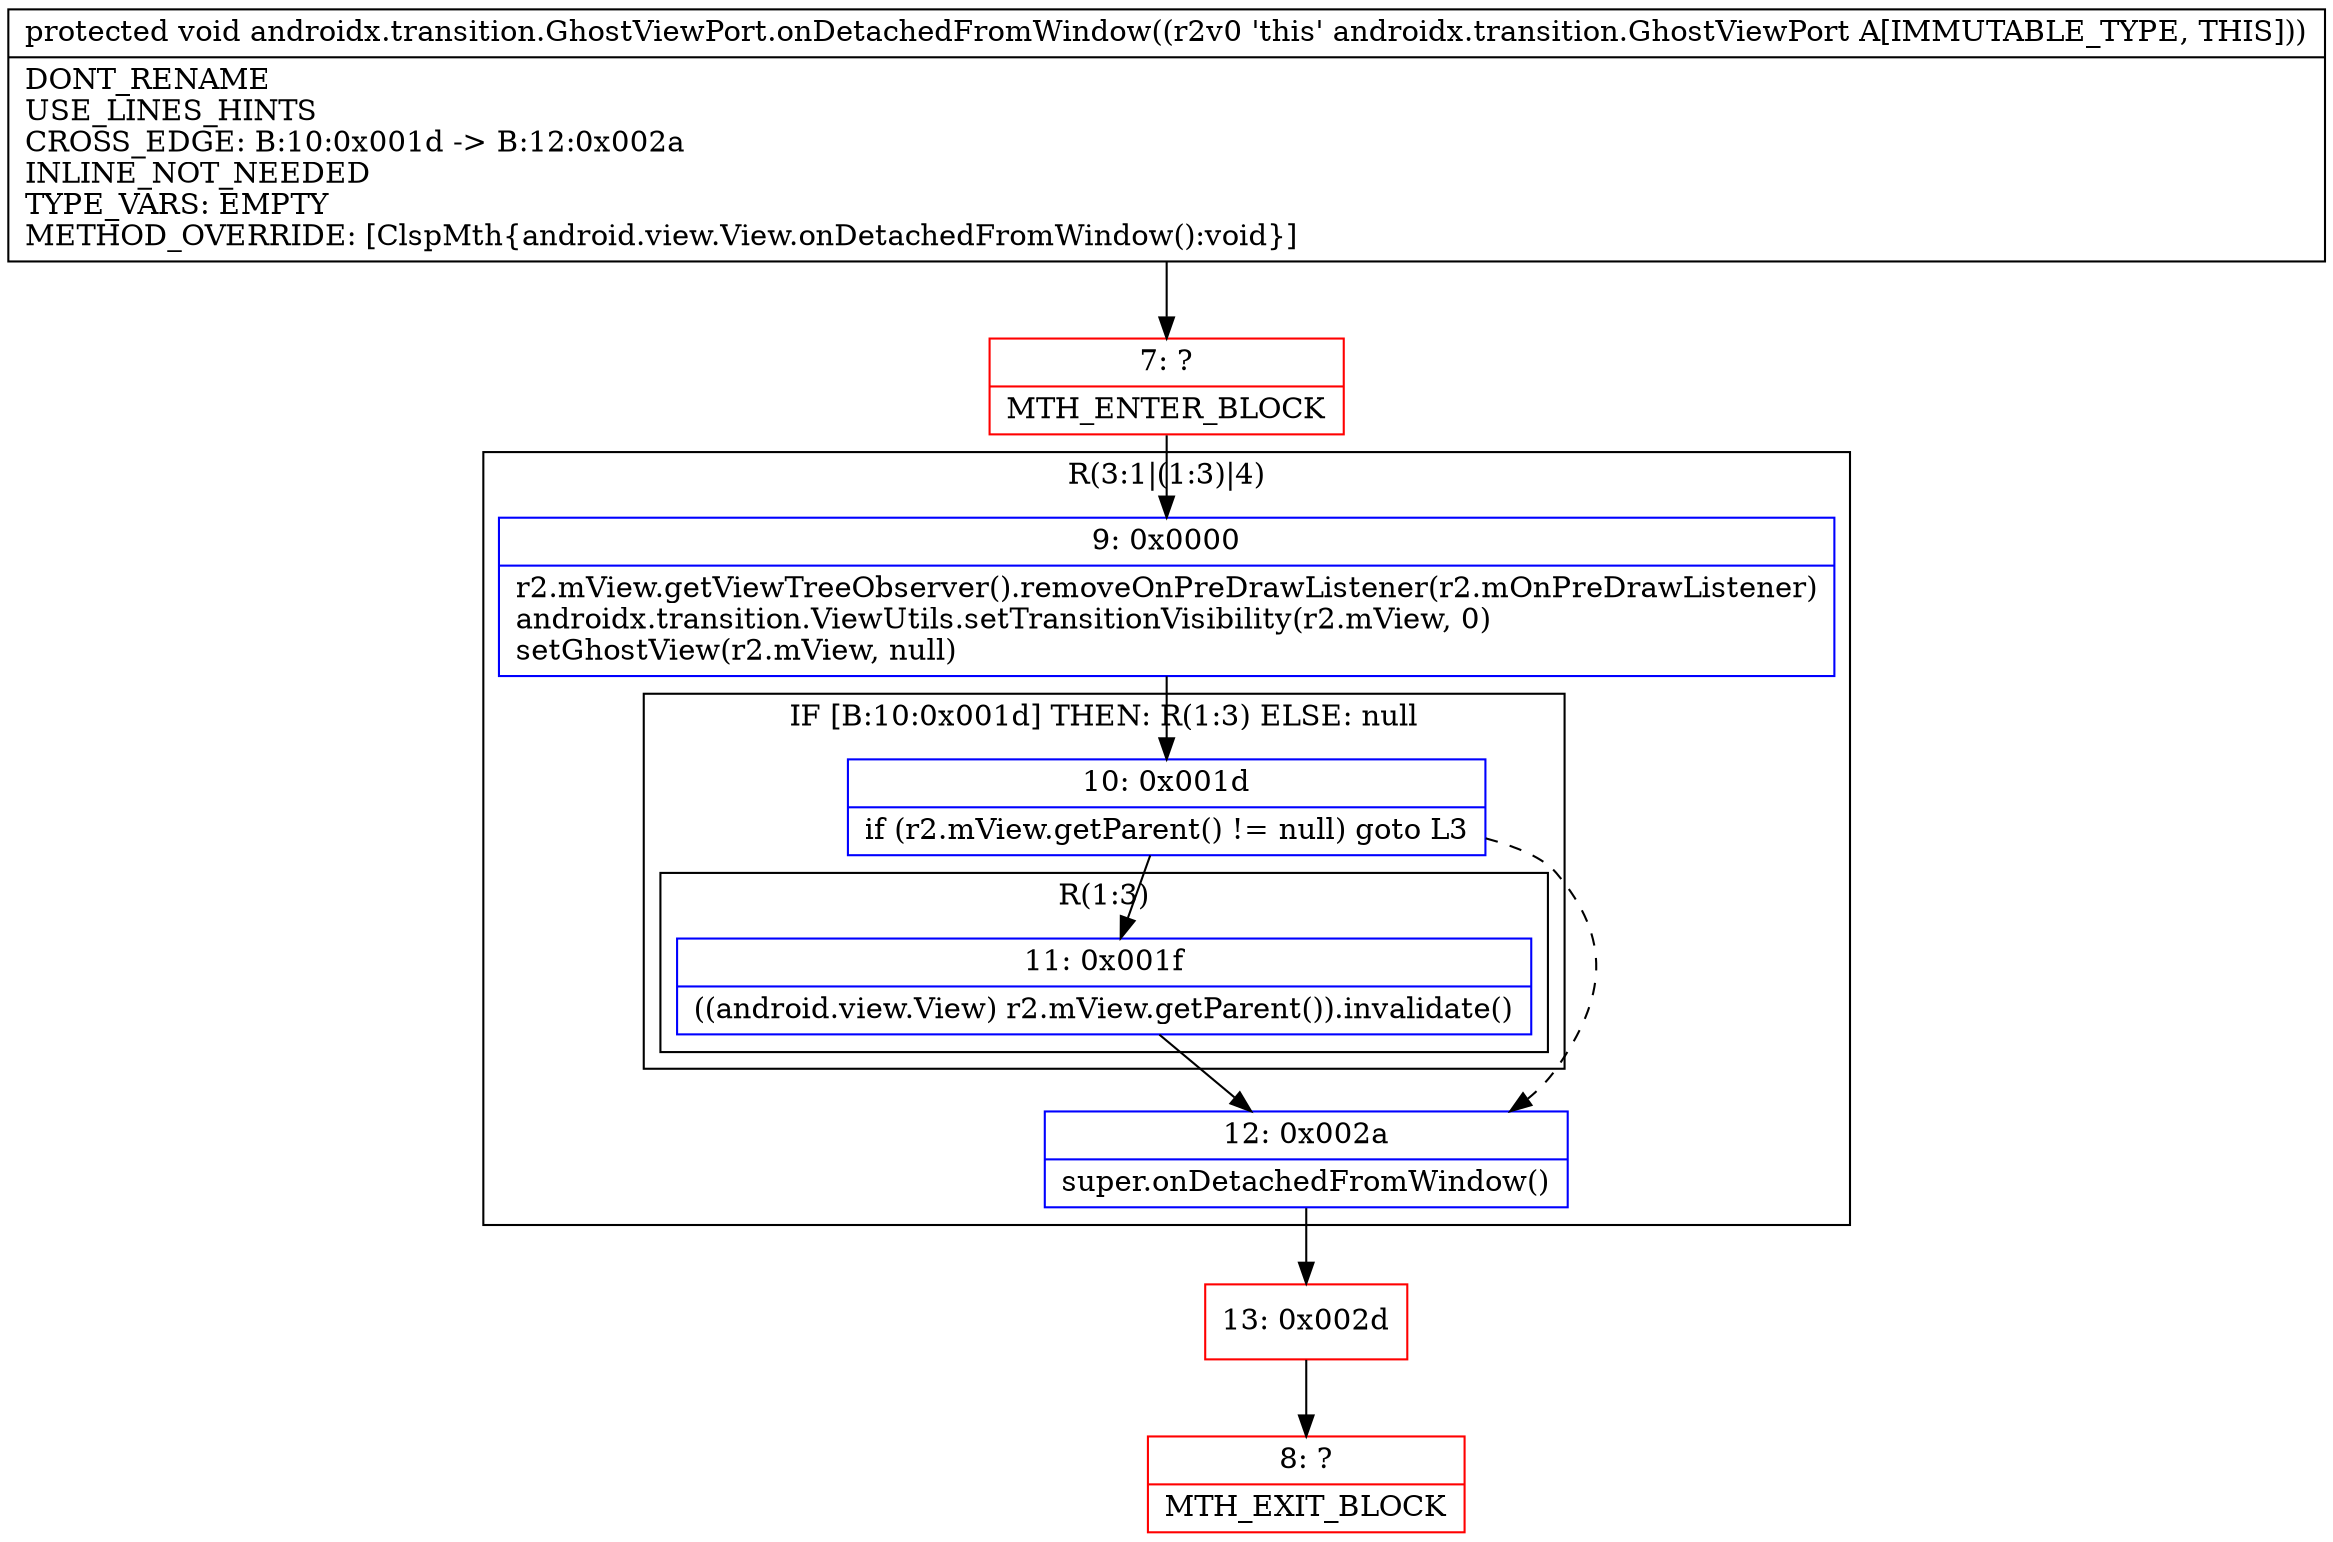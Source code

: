 digraph "CFG forandroidx.transition.GhostViewPort.onDetachedFromWindow()V" {
subgraph cluster_Region_1376301646 {
label = "R(3:1|(1:3)|4)";
node [shape=record,color=blue];
Node_9 [shape=record,label="{9\:\ 0x0000|r2.mView.getViewTreeObserver().removeOnPreDrawListener(r2.mOnPreDrawListener)\landroidx.transition.ViewUtils.setTransitionVisibility(r2.mView, 0)\lsetGhostView(r2.mView, null)\l}"];
subgraph cluster_IfRegion_1992549124 {
label = "IF [B:10:0x001d] THEN: R(1:3) ELSE: null";
node [shape=record,color=blue];
Node_10 [shape=record,label="{10\:\ 0x001d|if (r2.mView.getParent() != null) goto L3\l}"];
subgraph cluster_Region_1750249664 {
label = "R(1:3)";
node [shape=record,color=blue];
Node_11 [shape=record,label="{11\:\ 0x001f|((android.view.View) r2.mView.getParent()).invalidate()\l}"];
}
}
Node_12 [shape=record,label="{12\:\ 0x002a|super.onDetachedFromWindow()\l}"];
}
Node_7 [shape=record,color=red,label="{7\:\ ?|MTH_ENTER_BLOCK\l}"];
Node_13 [shape=record,color=red,label="{13\:\ 0x002d}"];
Node_8 [shape=record,color=red,label="{8\:\ ?|MTH_EXIT_BLOCK\l}"];
MethodNode[shape=record,label="{protected void androidx.transition.GhostViewPort.onDetachedFromWindow((r2v0 'this' androidx.transition.GhostViewPort A[IMMUTABLE_TYPE, THIS]))  | DONT_RENAME\lUSE_LINES_HINTS\lCROSS_EDGE: B:10:0x001d \-\> B:12:0x002a\lINLINE_NOT_NEEDED\lTYPE_VARS: EMPTY\lMETHOD_OVERRIDE: [ClspMth\{android.view.View.onDetachedFromWindow():void\}]\l}"];
MethodNode -> Node_7;Node_9 -> Node_10;
Node_10 -> Node_11;
Node_10 -> Node_12[style=dashed];
Node_11 -> Node_12;
Node_12 -> Node_13;
Node_7 -> Node_9;
Node_13 -> Node_8;
}

